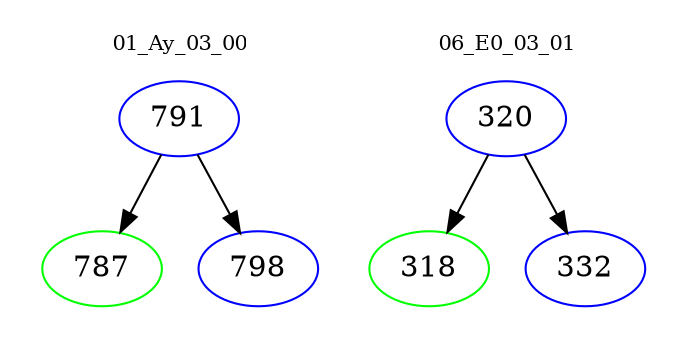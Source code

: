 digraph{
subgraph cluster_0 {
color = white
label = "01_Ay_03_00";
fontsize=10;
T0_791 [label="791", color="blue"]
T0_791 -> T0_787 [color="black"]
T0_787 [label="787", color="green"]
T0_791 -> T0_798 [color="black"]
T0_798 [label="798", color="blue"]
}
subgraph cluster_1 {
color = white
label = "06_E0_03_01";
fontsize=10;
T1_320 [label="320", color="blue"]
T1_320 -> T1_318 [color="black"]
T1_318 [label="318", color="green"]
T1_320 -> T1_332 [color="black"]
T1_332 [label="332", color="blue"]
}
}
